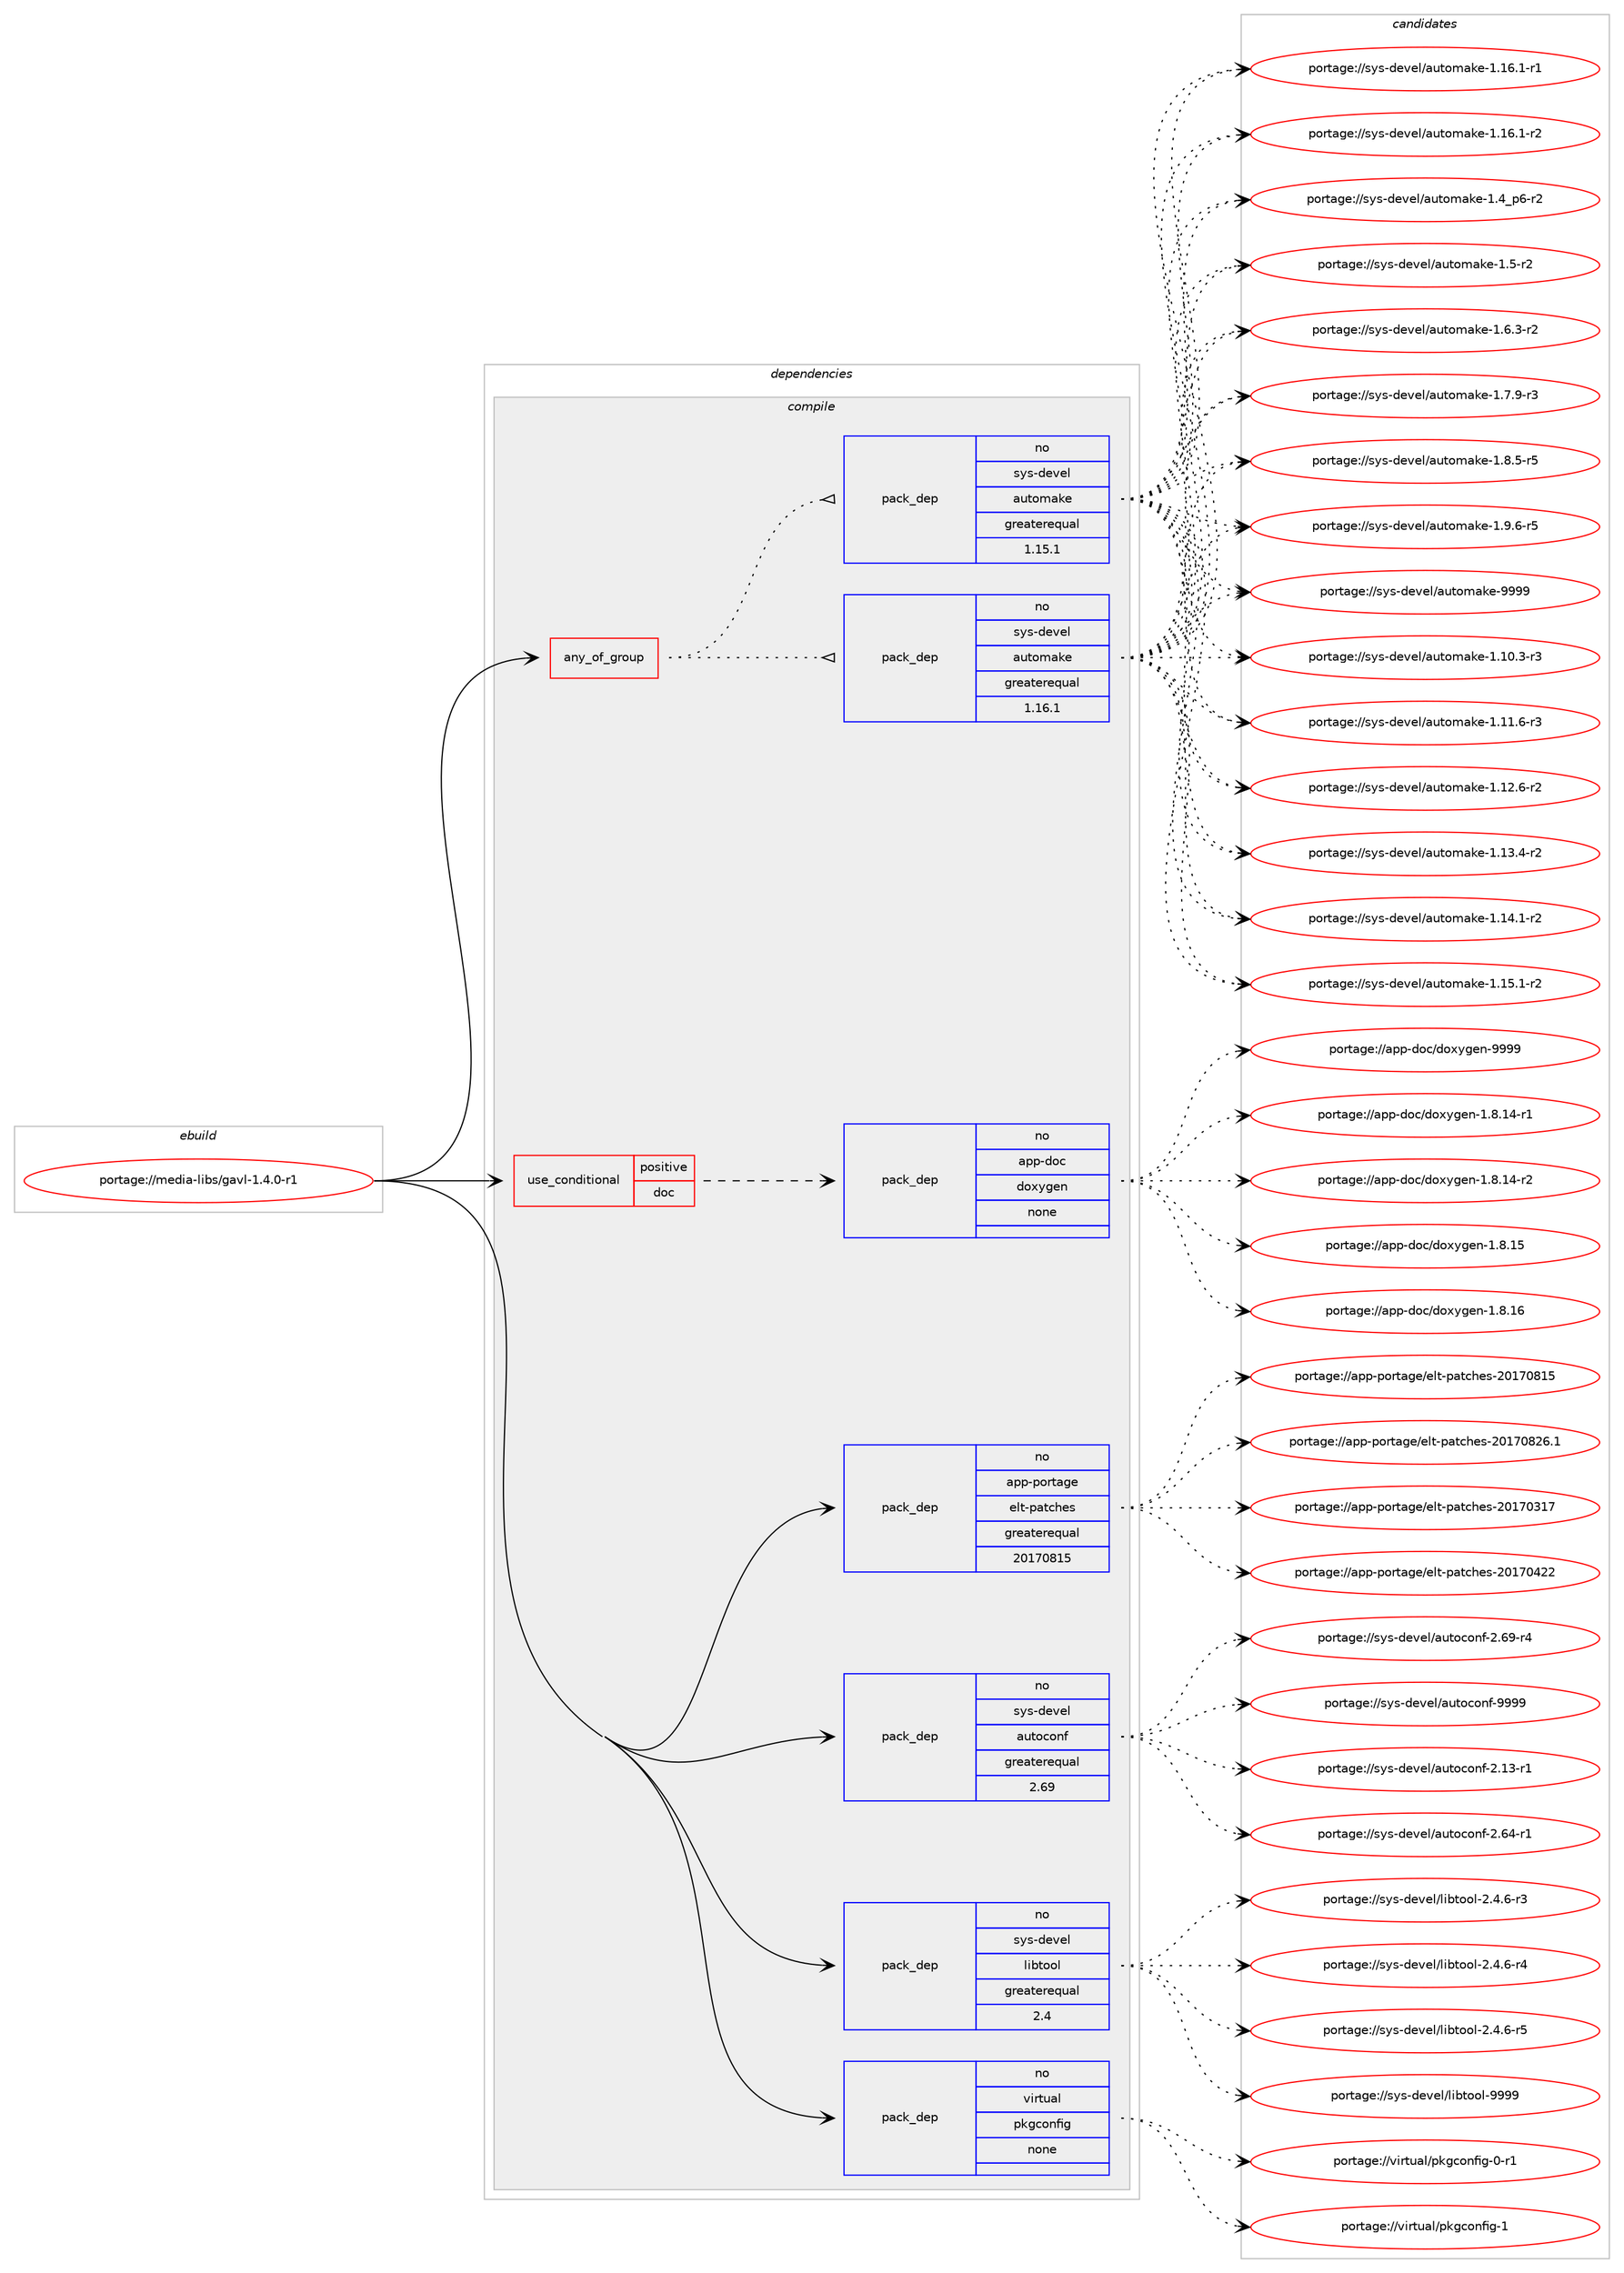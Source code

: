 digraph prolog {

# *************
# Graph options
# *************

newrank=true;
concentrate=true;
compound=true;
graph [rankdir=LR,fontname=Helvetica,fontsize=10,ranksep=1.5];#, ranksep=2.5, nodesep=0.2];
edge  [arrowhead=vee];
node  [fontname=Helvetica,fontsize=10];

# **********
# The ebuild
# **********

subgraph cluster_leftcol {
color=gray;
rank=same;
label=<<i>ebuild</i>>;
id [label="portage://media-libs/gavl-1.4.0-r1", color=red, width=4, href="../media-libs/gavl-1.4.0-r1.svg"];
}

# ****************
# The dependencies
# ****************

subgraph cluster_midcol {
color=gray;
label=<<i>dependencies</i>>;
subgraph cluster_compile {
fillcolor="#eeeeee";
style=filled;
label=<<i>compile</i>>;
subgraph any5016 {
dependency318373 [label=<<TABLE BORDER="0" CELLBORDER="1" CELLSPACING="0" CELLPADDING="4"><TR><TD CELLPADDING="10">any_of_group</TD></TR></TABLE>>, shape=none, color=red];subgraph pack233806 {
dependency318374 [label=<<TABLE BORDER="0" CELLBORDER="1" CELLSPACING="0" CELLPADDING="4" WIDTH="220"><TR><TD ROWSPAN="6" CELLPADDING="30">pack_dep</TD></TR><TR><TD WIDTH="110">no</TD></TR><TR><TD>sys-devel</TD></TR><TR><TD>automake</TD></TR><TR><TD>greaterequal</TD></TR><TR><TD>1.16.1</TD></TR></TABLE>>, shape=none, color=blue];
}
dependency318373:e -> dependency318374:w [weight=20,style="dotted",arrowhead="oinv"];
subgraph pack233807 {
dependency318375 [label=<<TABLE BORDER="0" CELLBORDER="1" CELLSPACING="0" CELLPADDING="4" WIDTH="220"><TR><TD ROWSPAN="6" CELLPADDING="30">pack_dep</TD></TR><TR><TD WIDTH="110">no</TD></TR><TR><TD>sys-devel</TD></TR><TR><TD>automake</TD></TR><TR><TD>greaterequal</TD></TR><TR><TD>1.15.1</TD></TR></TABLE>>, shape=none, color=blue];
}
dependency318373:e -> dependency318375:w [weight=20,style="dotted",arrowhead="oinv"];
}
id:e -> dependency318373:w [weight=20,style="solid",arrowhead="vee"];
subgraph cond79435 {
dependency318376 [label=<<TABLE BORDER="0" CELLBORDER="1" CELLSPACING="0" CELLPADDING="4"><TR><TD ROWSPAN="3" CELLPADDING="10">use_conditional</TD></TR><TR><TD>positive</TD></TR><TR><TD>doc</TD></TR></TABLE>>, shape=none, color=red];
subgraph pack233808 {
dependency318377 [label=<<TABLE BORDER="0" CELLBORDER="1" CELLSPACING="0" CELLPADDING="4" WIDTH="220"><TR><TD ROWSPAN="6" CELLPADDING="30">pack_dep</TD></TR><TR><TD WIDTH="110">no</TD></TR><TR><TD>app-doc</TD></TR><TR><TD>doxygen</TD></TR><TR><TD>none</TD></TR><TR><TD></TD></TR></TABLE>>, shape=none, color=blue];
}
dependency318376:e -> dependency318377:w [weight=20,style="dashed",arrowhead="vee"];
}
id:e -> dependency318376:w [weight=20,style="solid",arrowhead="vee"];
subgraph pack233809 {
dependency318378 [label=<<TABLE BORDER="0" CELLBORDER="1" CELLSPACING="0" CELLPADDING="4" WIDTH="220"><TR><TD ROWSPAN="6" CELLPADDING="30">pack_dep</TD></TR><TR><TD WIDTH="110">no</TD></TR><TR><TD>app-portage</TD></TR><TR><TD>elt-patches</TD></TR><TR><TD>greaterequal</TD></TR><TR><TD>20170815</TD></TR></TABLE>>, shape=none, color=blue];
}
id:e -> dependency318378:w [weight=20,style="solid",arrowhead="vee"];
subgraph pack233810 {
dependency318379 [label=<<TABLE BORDER="0" CELLBORDER="1" CELLSPACING="0" CELLPADDING="4" WIDTH="220"><TR><TD ROWSPAN="6" CELLPADDING="30">pack_dep</TD></TR><TR><TD WIDTH="110">no</TD></TR><TR><TD>sys-devel</TD></TR><TR><TD>autoconf</TD></TR><TR><TD>greaterequal</TD></TR><TR><TD>2.69</TD></TR></TABLE>>, shape=none, color=blue];
}
id:e -> dependency318379:w [weight=20,style="solid",arrowhead="vee"];
subgraph pack233811 {
dependency318380 [label=<<TABLE BORDER="0" CELLBORDER="1" CELLSPACING="0" CELLPADDING="4" WIDTH="220"><TR><TD ROWSPAN="6" CELLPADDING="30">pack_dep</TD></TR><TR><TD WIDTH="110">no</TD></TR><TR><TD>sys-devel</TD></TR><TR><TD>libtool</TD></TR><TR><TD>greaterequal</TD></TR><TR><TD>2.4</TD></TR></TABLE>>, shape=none, color=blue];
}
id:e -> dependency318380:w [weight=20,style="solid",arrowhead="vee"];
subgraph pack233812 {
dependency318381 [label=<<TABLE BORDER="0" CELLBORDER="1" CELLSPACING="0" CELLPADDING="4" WIDTH="220"><TR><TD ROWSPAN="6" CELLPADDING="30">pack_dep</TD></TR><TR><TD WIDTH="110">no</TD></TR><TR><TD>virtual</TD></TR><TR><TD>pkgconfig</TD></TR><TR><TD>none</TD></TR><TR><TD></TD></TR></TABLE>>, shape=none, color=blue];
}
id:e -> dependency318381:w [weight=20,style="solid",arrowhead="vee"];
}
subgraph cluster_compileandrun {
fillcolor="#eeeeee";
style=filled;
label=<<i>compile and run</i>>;
}
subgraph cluster_run {
fillcolor="#eeeeee";
style=filled;
label=<<i>run</i>>;
}
}

# **************
# The candidates
# **************

subgraph cluster_choices {
rank=same;
color=gray;
label=<<i>candidates</i>>;

subgraph choice233806 {
color=black;
nodesep=1;
choiceportage11512111545100101118101108479711711611110997107101454946494846514511451 [label="portage://sys-devel/automake-1.10.3-r3", color=red, width=4,href="../sys-devel/automake-1.10.3-r3.svg"];
choiceportage11512111545100101118101108479711711611110997107101454946494946544511451 [label="portage://sys-devel/automake-1.11.6-r3", color=red, width=4,href="../sys-devel/automake-1.11.6-r3.svg"];
choiceportage11512111545100101118101108479711711611110997107101454946495046544511450 [label="portage://sys-devel/automake-1.12.6-r2", color=red, width=4,href="../sys-devel/automake-1.12.6-r2.svg"];
choiceportage11512111545100101118101108479711711611110997107101454946495146524511450 [label="portage://sys-devel/automake-1.13.4-r2", color=red, width=4,href="../sys-devel/automake-1.13.4-r2.svg"];
choiceportage11512111545100101118101108479711711611110997107101454946495246494511450 [label="portage://sys-devel/automake-1.14.1-r2", color=red, width=4,href="../sys-devel/automake-1.14.1-r2.svg"];
choiceportage11512111545100101118101108479711711611110997107101454946495346494511450 [label="portage://sys-devel/automake-1.15.1-r2", color=red, width=4,href="../sys-devel/automake-1.15.1-r2.svg"];
choiceportage11512111545100101118101108479711711611110997107101454946495446494511449 [label="portage://sys-devel/automake-1.16.1-r1", color=red, width=4,href="../sys-devel/automake-1.16.1-r1.svg"];
choiceportage11512111545100101118101108479711711611110997107101454946495446494511450 [label="portage://sys-devel/automake-1.16.1-r2", color=red, width=4,href="../sys-devel/automake-1.16.1-r2.svg"];
choiceportage115121115451001011181011084797117116111109971071014549465295112544511450 [label="portage://sys-devel/automake-1.4_p6-r2", color=red, width=4,href="../sys-devel/automake-1.4_p6-r2.svg"];
choiceportage11512111545100101118101108479711711611110997107101454946534511450 [label="portage://sys-devel/automake-1.5-r2", color=red, width=4,href="../sys-devel/automake-1.5-r2.svg"];
choiceportage115121115451001011181011084797117116111109971071014549465446514511450 [label="portage://sys-devel/automake-1.6.3-r2", color=red, width=4,href="../sys-devel/automake-1.6.3-r2.svg"];
choiceportage115121115451001011181011084797117116111109971071014549465546574511451 [label="portage://sys-devel/automake-1.7.9-r3", color=red, width=4,href="../sys-devel/automake-1.7.9-r3.svg"];
choiceportage115121115451001011181011084797117116111109971071014549465646534511453 [label="portage://sys-devel/automake-1.8.5-r5", color=red, width=4,href="../sys-devel/automake-1.8.5-r5.svg"];
choiceportage115121115451001011181011084797117116111109971071014549465746544511453 [label="portage://sys-devel/automake-1.9.6-r5", color=red, width=4,href="../sys-devel/automake-1.9.6-r5.svg"];
choiceportage115121115451001011181011084797117116111109971071014557575757 [label="portage://sys-devel/automake-9999", color=red, width=4,href="../sys-devel/automake-9999.svg"];
dependency318374:e -> choiceportage11512111545100101118101108479711711611110997107101454946494846514511451:w [style=dotted,weight="100"];
dependency318374:e -> choiceportage11512111545100101118101108479711711611110997107101454946494946544511451:w [style=dotted,weight="100"];
dependency318374:e -> choiceportage11512111545100101118101108479711711611110997107101454946495046544511450:w [style=dotted,weight="100"];
dependency318374:e -> choiceportage11512111545100101118101108479711711611110997107101454946495146524511450:w [style=dotted,weight="100"];
dependency318374:e -> choiceportage11512111545100101118101108479711711611110997107101454946495246494511450:w [style=dotted,weight="100"];
dependency318374:e -> choiceportage11512111545100101118101108479711711611110997107101454946495346494511450:w [style=dotted,weight="100"];
dependency318374:e -> choiceportage11512111545100101118101108479711711611110997107101454946495446494511449:w [style=dotted,weight="100"];
dependency318374:e -> choiceportage11512111545100101118101108479711711611110997107101454946495446494511450:w [style=dotted,weight="100"];
dependency318374:e -> choiceportage115121115451001011181011084797117116111109971071014549465295112544511450:w [style=dotted,weight="100"];
dependency318374:e -> choiceportage11512111545100101118101108479711711611110997107101454946534511450:w [style=dotted,weight="100"];
dependency318374:e -> choiceportage115121115451001011181011084797117116111109971071014549465446514511450:w [style=dotted,weight="100"];
dependency318374:e -> choiceportage115121115451001011181011084797117116111109971071014549465546574511451:w [style=dotted,weight="100"];
dependency318374:e -> choiceportage115121115451001011181011084797117116111109971071014549465646534511453:w [style=dotted,weight="100"];
dependency318374:e -> choiceportage115121115451001011181011084797117116111109971071014549465746544511453:w [style=dotted,weight="100"];
dependency318374:e -> choiceportage115121115451001011181011084797117116111109971071014557575757:w [style=dotted,weight="100"];
}
subgraph choice233807 {
color=black;
nodesep=1;
choiceportage11512111545100101118101108479711711611110997107101454946494846514511451 [label="portage://sys-devel/automake-1.10.3-r3", color=red, width=4,href="../sys-devel/automake-1.10.3-r3.svg"];
choiceportage11512111545100101118101108479711711611110997107101454946494946544511451 [label="portage://sys-devel/automake-1.11.6-r3", color=red, width=4,href="../sys-devel/automake-1.11.6-r3.svg"];
choiceportage11512111545100101118101108479711711611110997107101454946495046544511450 [label="portage://sys-devel/automake-1.12.6-r2", color=red, width=4,href="../sys-devel/automake-1.12.6-r2.svg"];
choiceportage11512111545100101118101108479711711611110997107101454946495146524511450 [label="portage://sys-devel/automake-1.13.4-r2", color=red, width=4,href="../sys-devel/automake-1.13.4-r2.svg"];
choiceportage11512111545100101118101108479711711611110997107101454946495246494511450 [label="portage://sys-devel/automake-1.14.1-r2", color=red, width=4,href="../sys-devel/automake-1.14.1-r2.svg"];
choiceportage11512111545100101118101108479711711611110997107101454946495346494511450 [label="portage://sys-devel/automake-1.15.1-r2", color=red, width=4,href="../sys-devel/automake-1.15.1-r2.svg"];
choiceportage11512111545100101118101108479711711611110997107101454946495446494511449 [label="portage://sys-devel/automake-1.16.1-r1", color=red, width=4,href="../sys-devel/automake-1.16.1-r1.svg"];
choiceportage11512111545100101118101108479711711611110997107101454946495446494511450 [label="portage://sys-devel/automake-1.16.1-r2", color=red, width=4,href="../sys-devel/automake-1.16.1-r2.svg"];
choiceportage115121115451001011181011084797117116111109971071014549465295112544511450 [label="portage://sys-devel/automake-1.4_p6-r2", color=red, width=4,href="../sys-devel/automake-1.4_p6-r2.svg"];
choiceportage11512111545100101118101108479711711611110997107101454946534511450 [label="portage://sys-devel/automake-1.5-r2", color=red, width=4,href="../sys-devel/automake-1.5-r2.svg"];
choiceportage115121115451001011181011084797117116111109971071014549465446514511450 [label="portage://sys-devel/automake-1.6.3-r2", color=red, width=4,href="../sys-devel/automake-1.6.3-r2.svg"];
choiceportage115121115451001011181011084797117116111109971071014549465546574511451 [label="portage://sys-devel/automake-1.7.9-r3", color=red, width=4,href="../sys-devel/automake-1.7.9-r3.svg"];
choiceportage115121115451001011181011084797117116111109971071014549465646534511453 [label="portage://sys-devel/automake-1.8.5-r5", color=red, width=4,href="../sys-devel/automake-1.8.5-r5.svg"];
choiceportage115121115451001011181011084797117116111109971071014549465746544511453 [label="portage://sys-devel/automake-1.9.6-r5", color=red, width=4,href="../sys-devel/automake-1.9.6-r5.svg"];
choiceportage115121115451001011181011084797117116111109971071014557575757 [label="portage://sys-devel/automake-9999", color=red, width=4,href="../sys-devel/automake-9999.svg"];
dependency318375:e -> choiceportage11512111545100101118101108479711711611110997107101454946494846514511451:w [style=dotted,weight="100"];
dependency318375:e -> choiceportage11512111545100101118101108479711711611110997107101454946494946544511451:w [style=dotted,weight="100"];
dependency318375:e -> choiceportage11512111545100101118101108479711711611110997107101454946495046544511450:w [style=dotted,weight="100"];
dependency318375:e -> choiceportage11512111545100101118101108479711711611110997107101454946495146524511450:w [style=dotted,weight="100"];
dependency318375:e -> choiceportage11512111545100101118101108479711711611110997107101454946495246494511450:w [style=dotted,weight="100"];
dependency318375:e -> choiceportage11512111545100101118101108479711711611110997107101454946495346494511450:w [style=dotted,weight="100"];
dependency318375:e -> choiceportage11512111545100101118101108479711711611110997107101454946495446494511449:w [style=dotted,weight="100"];
dependency318375:e -> choiceportage11512111545100101118101108479711711611110997107101454946495446494511450:w [style=dotted,weight="100"];
dependency318375:e -> choiceportage115121115451001011181011084797117116111109971071014549465295112544511450:w [style=dotted,weight="100"];
dependency318375:e -> choiceportage11512111545100101118101108479711711611110997107101454946534511450:w [style=dotted,weight="100"];
dependency318375:e -> choiceportage115121115451001011181011084797117116111109971071014549465446514511450:w [style=dotted,weight="100"];
dependency318375:e -> choiceportage115121115451001011181011084797117116111109971071014549465546574511451:w [style=dotted,weight="100"];
dependency318375:e -> choiceportage115121115451001011181011084797117116111109971071014549465646534511453:w [style=dotted,weight="100"];
dependency318375:e -> choiceportage115121115451001011181011084797117116111109971071014549465746544511453:w [style=dotted,weight="100"];
dependency318375:e -> choiceportage115121115451001011181011084797117116111109971071014557575757:w [style=dotted,weight="100"];
}
subgraph choice233808 {
color=black;
nodesep=1;
choiceportage97112112451001119947100111120121103101110454946564649524511449 [label="portage://app-doc/doxygen-1.8.14-r1", color=red, width=4,href="../app-doc/doxygen-1.8.14-r1.svg"];
choiceportage97112112451001119947100111120121103101110454946564649524511450 [label="portage://app-doc/doxygen-1.8.14-r2", color=red, width=4,href="../app-doc/doxygen-1.8.14-r2.svg"];
choiceportage9711211245100111994710011112012110310111045494656464953 [label="portage://app-doc/doxygen-1.8.15", color=red, width=4,href="../app-doc/doxygen-1.8.15.svg"];
choiceportage9711211245100111994710011112012110310111045494656464954 [label="portage://app-doc/doxygen-1.8.16", color=red, width=4,href="../app-doc/doxygen-1.8.16.svg"];
choiceportage971121124510011199471001111201211031011104557575757 [label="portage://app-doc/doxygen-9999", color=red, width=4,href="../app-doc/doxygen-9999.svg"];
dependency318377:e -> choiceportage97112112451001119947100111120121103101110454946564649524511449:w [style=dotted,weight="100"];
dependency318377:e -> choiceportage97112112451001119947100111120121103101110454946564649524511450:w [style=dotted,weight="100"];
dependency318377:e -> choiceportage9711211245100111994710011112012110310111045494656464953:w [style=dotted,weight="100"];
dependency318377:e -> choiceportage9711211245100111994710011112012110310111045494656464954:w [style=dotted,weight="100"];
dependency318377:e -> choiceportage971121124510011199471001111201211031011104557575757:w [style=dotted,weight="100"];
}
subgraph choice233809 {
color=black;
nodesep=1;
choiceportage97112112451121111141169710310147101108116451129711699104101115455048495548514955 [label="portage://app-portage/elt-patches-20170317", color=red, width=4,href="../app-portage/elt-patches-20170317.svg"];
choiceportage97112112451121111141169710310147101108116451129711699104101115455048495548525050 [label="portage://app-portage/elt-patches-20170422", color=red, width=4,href="../app-portage/elt-patches-20170422.svg"];
choiceportage97112112451121111141169710310147101108116451129711699104101115455048495548564953 [label="portage://app-portage/elt-patches-20170815", color=red, width=4,href="../app-portage/elt-patches-20170815.svg"];
choiceportage971121124511211111411697103101471011081164511297116991041011154550484955485650544649 [label="portage://app-portage/elt-patches-20170826.1", color=red, width=4,href="../app-portage/elt-patches-20170826.1.svg"];
dependency318378:e -> choiceportage97112112451121111141169710310147101108116451129711699104101115455048495548514955:w [style=dotted,weight="100"];
dependency318378:e -> choiceportage97112112451121111141169710310147101108116451129711699104101115455048495548525050:w [style=dotted,weight="100"];
dependency318378:e -> choiceportage97112112451121111141169710310147101108116451129711699104101115455048495548564953:w [style=dotted,weight="100"];
dependency318378:e -> choiceportage971121124511211111411697103101471011081164511297116991041011154550484955485650544649:w [style=dotted,weight="100"];
}
subgraph choice233810 {
color=black;
nodesep=1;
choiceportage1151211154510010111810110847971171161119911111010245504649514511449 [label="portage://sys-devel/autoconf-2.13-r1", color=red, width=4,href="../sys-devel/autoconf-2.13-r1.svg"];
choiceportage1151211154510010111810110847971171161119911111010245504654524511449 [label="portage://sys-devel/autoconf-2.64-r1", color=red, width=4,href="../sys-devel/autoconf-2.64-r1.svg"];
choiceportage1151211154510010111810110847971171161119911111010245504654574511452 [label="portage://sys-devel/autoconf-2.69-r4", color=red, width=4,href="../sys-devel/autoconf-2.69-r4.svg"];
choiceportage115121115451001011181011084797117116111991111101024557575757 [label="portage://sys-devel/autoconf-9999", color=red, width=4,href="../sys-devel/autoconf-9999.svg"];
dependency318379:e -> choiceportage1151211154510010111810110847971171161119911111010245504649514511449:w [style=dotted,weight="100"];
dependency318379:e -> choiceportage1151211154510010111810110847971171161119911111010245504654524511449:w [style=dotted,weight="100"];
dependency318379:e -> choiceportage1151211154510010111810110847971171161119911111010245504654574511452:w [style=dotted,weight="100"];
dependency318379:e -> choiceportage115121115451001011181011084797117116111991111101024557575757:w [style=dotted,weight="100"];
}
subgraph choice233811 {
color=black;
nodesep=1;
choiceportage1151211154510010111810110847108105981161111111084550465246544511451 [label="portage://sys-devel/libtool-2.4.6-r3", color=red, width=4,href="../sys-devel/libtool-2.4.6-r3.svg"];
choiceportage1151211154510010111810110847108105981161111111084550465246544511452 [label="portage://sys-devel/libtool-2.4.6-r4", color=red, width=4,href="../sys-devel/libtool-2.4.6-r4.svg"];
choiceportage1151211154510010111810110847108105981161111111084550465246544511453 [label="portage://sys-devel/libtool-2.4.6-r5", color=red, width=4,href="../sys-devel/libtool-2.4.6-r5.svg"];
choiceportage1151211154510010111810110847108105981161111111084557575757 [label="portage://sys-devel/libtool-9999", color=red, width=4,href="../sys-devel/libtool-9999.svg"];
dependency318380:e -> choiceportage1151211154510010111810110847108105981161111111084550465246544511451:w [style=dotted,weight="100"];
dependency318380:e -> choiceportage1151211154510010111810110847108105981161111111084550465246544511452:w [style=dotted,weight="100"];
dependency318380:e -> choiceportage1151211154510010111810110847108105981161111111084550465246544511453:w [style=dotted,weight="100"];
dependency318380:e -> choiceportage1151211154510010111810110847108105981161111111084557575757:w [style=dotted,weight="100"];
}
subgraph choice233812 {
color=black;
nodesep=1;
choiceportage11810511411611797108471121071039911111010210510345484511449 [label="portage://virtual/pkgconfig-0-r1", color=red, width=4,href="../virtual/pkgconfig-0-r1.svg"];
choiceportage1181051141161179710847112107103991111101021051034549 [label="portage://virtual/pkgconfig-1", color=red, width=4,href="../virtual/pkgconfig-1.svg"];
dependency318381:e -> choiceportage11810511411611797108471121071039911111010210510345484511449:w [style=dotted,weight="100"];
dependency318381:e -> choiceportage1181051141161179710847112107103991111101021051034549:w [style=dotted,weight="100"];
}
}

}
